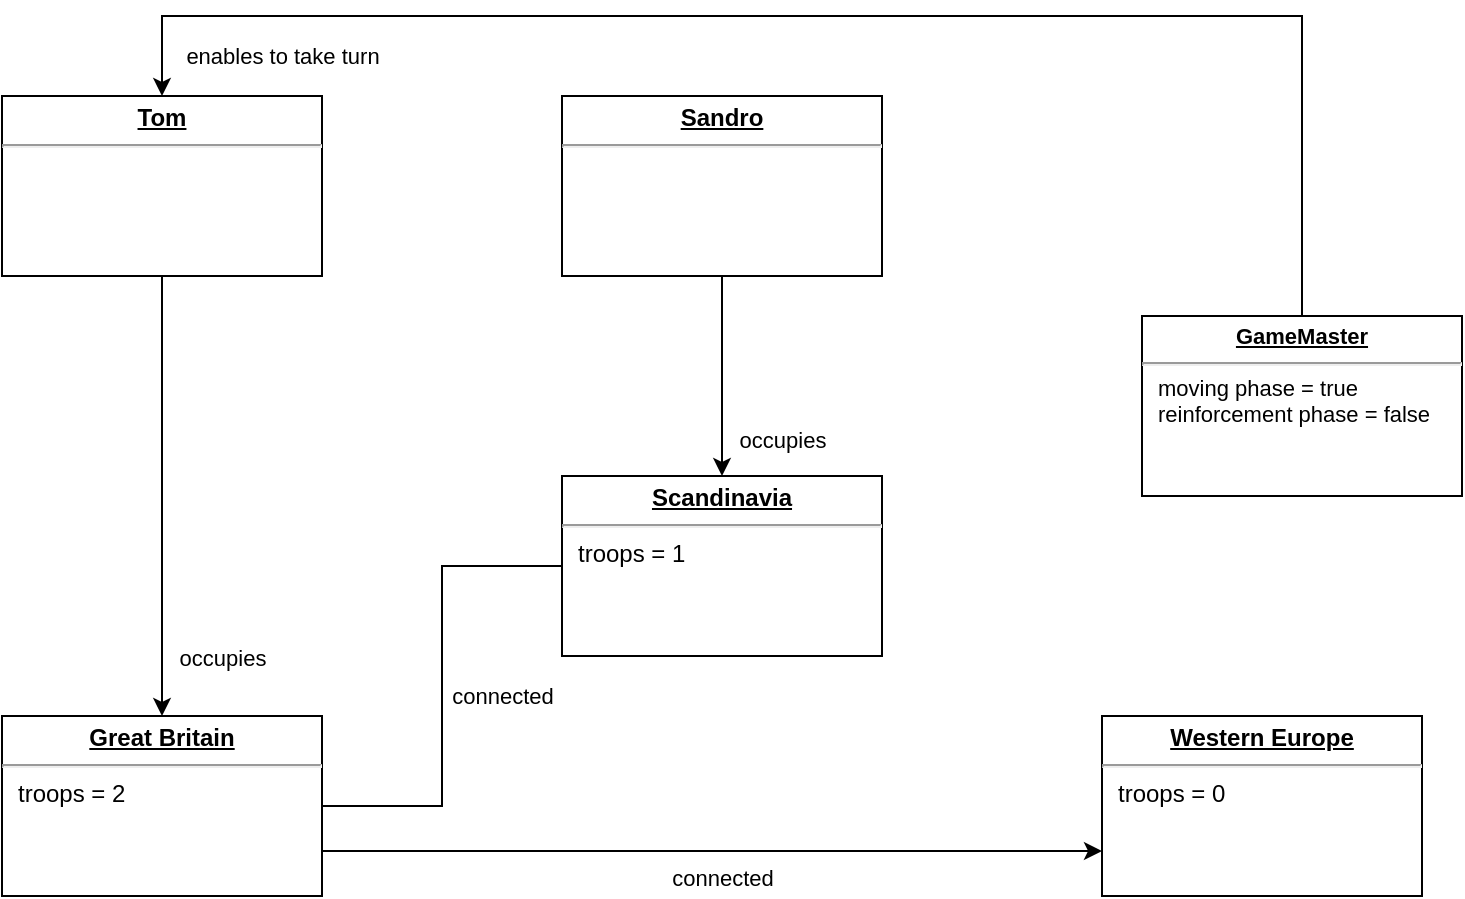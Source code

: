 <mxfile version="22.0.8" type="device">
  <diagram name="Seite-1" id="-jIZtBU3LUapE1aKfhQ-">
    <mxGraphModel dx="989" dy="513" grid="1" gridSize="10" guides="1" tooltips="1" connect="1" arrows="1" fold="1" page="1" pageScale="1" pageWidth="827" pageHeight="1169" math="0" shadow="0">
      <root>
        <mxCell id="0" />
        <mxCell id="1" parent="0" />
        <mxCell id="6JJ7rRZ3ZzwsYtBZp8-R-8" value="&lt;div&gt;occupies&lt;/div&gt;&lt;div&gt;&lt;br&gt;&lt;/div&gt;" style="edgeStyle=orthogonalEdgeStyle;rounded=0;orthogonalLoop=1;jettySize=auto;html=1;exitX=0.5;exitY=1;exitDx=0;exitDy=0;entryX=0.5;entryY=0;entryDx=0;entryDy=0;" edge="1" parent="1" source="6JJ7rRZ3ZzwsYtBZp8-R-1" target="6JJ7rRZ3ZzwsYtBZp8-R-2">
          <mxGeometry x="0.8" y="30" relative="1" as="geometry">
            <mxPoint as="offset" />
          </mxGeometry>
        </mxCell>
        <mxCell id="6JJ7rRZ3ZzwsYtBZp8-R-1" value="&lt;p style=&quot;margin:0px;margin-top:4px;text-align:center;text-decoration:underline;&quot;&gt;&lt;b&gt;Tom&lt;/b&gt;&lt;br&gt;&lt;/p&gt;&lt;hr&gt;&lt;p style=&quot;margin:0px;margin-left:8px;&quot;&gt;&lt;br&gt;&lt;/p&gt;" style="verticalAlign=top;align=left;overflow=fill;fontSize=12;fontFamily=Helvetica;html=1;whiteSpace=wrap;" vertex="1" parent="1">
          <mxGeometry x="40" y="170" width="160" height="90" as="geometry" />
        </mxCell>
        <mxCell id="6JJ7rRZ3ZzwsYtBZp8-R-16" value="&lt;div&gt;connected&lt;/div&gt;" style="edgeStyle=orthogonalEdgeStyle;rounded=0;orthogonalLoop=1;jettySize=auto;html=1;exitX=1;exitY=0.75;exitDx=0;exitDy=0;entryX=0;entryY=0.75;entryDx=0;entryDy=0;" edge="1" parent="1" source="6JJ7rRZ3ZzwsYtBZp8-R-2" target="6JJ7rRZ3ZzwsYtBZp8-R-6">
          <mxGeometry x="0.026" y="-13" relative="1" as="geometry">
            <mxPoint as="offset" />
          </mxGeometry>
        </mxCell>
        <mxCell id="6JJ7rRZ3ZzwsYtBZp8-R-2" value="&lt;p style=&quot;margin:0px;margin-top:4px;text-align:center;text-decoration:underline;&quot;&gt;&lt;b&gt;Great Britain&lt;/b&gt;&lt;br&gt;&lt;/p&gt;&lt;hr&gt;&lt;p style=&quot;margin:0px;margin-left:8px;&quot;&gt;troops = 2&lt;br&gt;&lt;/p&gt;" style="verticalAlign=top;align=left;overflow=fill;fontSize=12;fontFamily=Helvetica;html=1;whiteSpace=wrap;" vertex="1" parent="1">
          <mxGeometry x="40" y="480" width="160" height="90" as="geometry" />
        </mxCell>
        <mxCell id="6JJ7rRZ3ZzwsYtBZp8-R-3" value="&lt;p style=&quot;margin:0px;margin-top:4px;text-align:center;text-decoration:underline;&quot;&gt;&lt;b&gt;Sandro&lt;/b&gt;&lt;br&gt;&lt;/p&gt;&lt;hr&gt;&lt;p style=&quot;margin:0px;margin-left:8px;&quot;&gt;&lt;br&gt;&lt;/p&gt;" style="verticalAlign=top;align=left;overflow=fill;fontSize=12;fontFamily=Helvetica;html=1;whiteSpace=wrap;" vertex="1" parent="1">
          <mxGeometry x="320" y="170" width="160" height="90" as="geometry" />
        </mxCell>
        <mxCell id="6JJ7rRZ3ZzwsYtBZp8-R-13" value="connected" style="edgeStyle=orthogonalEdgeStyle;rounded=0;orthogonalLoop=1;jettySize=auto;html=1;exitX=0;exitY=0.5;exitDx=0;exitDy=0;entryX=1;entryY=0.5;entryDx=0;entryDy=0;strokeColor=default;endArrow=none;endFill=0;" edge="1" parent="1" source="6JJ7rRZ3ZzwsYtBZp8-R-5" target="6JJ7rRZ3ZzwsYtBZp8-R-2">
          <mxGeometry x="0.041" y="30" relative="1" as="geometry">
            <mxPoint as="offset" />
          </mxGeometry>
        </mxCell>
        <mxCell id="6JJ7rRZ3ZzwsYtBZp8-R-5" value="&lt;p style=&quot;margin:0px;margin-top:4px;text-align:center;text-decoration:underline;&quot;&gt;&lt;b&gt;Scandinavia&lt;/b&gt;&lt;/p&gt;&lt;hr&gt;&lt;p style=&quot;margin:0px;margin-left:8px;&quot;&gt;troops = 1&lt;br&gt;&lt;/p&gt;" style="verticalAlign=top;align=left;overflow=fill;fontSize=12;fontFamily=Helvetica;html=1;whiteSpace=wrap;" vertex="1" parent="1">
          <mxGeometry x="320" y="360" width="160" height="90" as="geometry" />
        </mxCell>
        <mxCell id="6JJ7rRZ3ZzwsYtBZp8-R-6" value="&lt;p style=&quot;margin:0px;margin-top:4px;text-align:center;text-decoration:underline;&quot;&gt;&lt;b&gt;Western Europe&lt;/b&gt;&lt;br&gt;&lt;/p&gt;&lt;hr&gt;&lt;p style=&quot;margin:0px;margin-left:8px;&quot;&gt;troops = 0&lt;br&gt;&lt;/p&gt;" style="verticalAlign=top;align=left;overflow=fill;fontSize=12;fontFamily=Helvetica;html=1;whiteSpace=wrap;" vertex="1" parent="1">
          <mxGeometry x="590" y="480" width="160" height="90" as="geometry" />
        </mxCell>
        <mxCell id="6JJ7rRZ3ZzwsYtBZp8-R-9" value="occupies" style="edgeStyle=orthogonalEdgeStyle;rounded=0;orthogonalLoop=1;jettySize=auto;html=1;exitX=0.5;exitY=1;exitDx=0;exitDy=0;" edge="1" parent="1" source="6JJ7rRZ3ZzwsYtBZp8-R-3">
          <mxGeometry x="0.637" y="30" relative="1" as="geometry">
            <mxPoint x="400" y="360" as="targetPoint" />
            <Array as="points">
              <mxPoint x="400" y="360" />
            </Array>
            <mxPoint as="offset" />
          </mxGeometry>
        </mxCell>
        <mxCell id="6JJ7rRZ3ZzwsYtBZp8-R-19" value="&lt;div&gt;enables to take turn&lt;/div&gt;" style="edgeStyle=orthogonalEdgeStyle;rounded=0;orthogonalLoop=1;jettySize=auto;html=1;exitX=0.5;exitY=0;exitDx=0;exitDy=0;entryX=0.5;entryY=0;entryDx=0;entryDy=0;" edge="1" parent="1" source="6JJ7rRZ3ZzwsYtBZp8-R-18" target="6JJ7rRZ3ZzwsYtBZp8-R-1">
          <mxGeometry x="0.737" y="20" relative="1" as="geometry">
            <mxPoint x="120" y="120" as="targetPoint" />
            <Array as="points">
              <mxPoint x="690" y="130" />
              <mxPoint x="120" y="130" />
            </Array>
            <mxPoint as="offset" />
          </mxGeometry>
        </mxCell>
        <mxCell id="6JJ7rRZ3ZzwsYtBZp8-R-18" value="&lt;p style=&quot;margin: 4px 0px 0px; text-align: center; text-decoration: underline; font-size: 11px;&quot;&gt;&lt;font style=&quot;font-size: 11px;&quot;&gt;&lt;b&gt;GameMaster&lt;/b&gt;&lt;br&gt;&lt;/font&gt;&lt;/p&gt;&lt;hr style=&quot;font-size: 11px;&quot;&gt;&lt;p style=&quot;margin: 0px 0px 0px 8px; font-size: 11px;&quot;&gt;&lt;font style=&quot;font-size: 11px;&quot;&gt;moving phase = true&lt;/font&gt;&lt;/p&gt;&lt;p style=&quot;margin: 0px 0px 0px 8px; font-size: 11px;&quot;&gt;&lt;font style=&quot;font-size: 11px;&quot;&gt;reinforcement phase&lt;font style=&quot;font-size: 11px;&quot;&gt; = false&lt;br&gt;&lt;/font&gt;&lt;/font&gt;&lt;/p&gt;" style="verticalAlign=top;align=left;overflow=fill;fontSize=12;fontFamily=Helvetica;html=1;whiteSpace=wrap;" vertex="1" parent="1">
          <mxGeometry x="610" y="280" width="160" height="90" as="geometry" />
        </mxCell>
      </root>
    </mxGraphModel>
  </diagram>
</mxfile>
